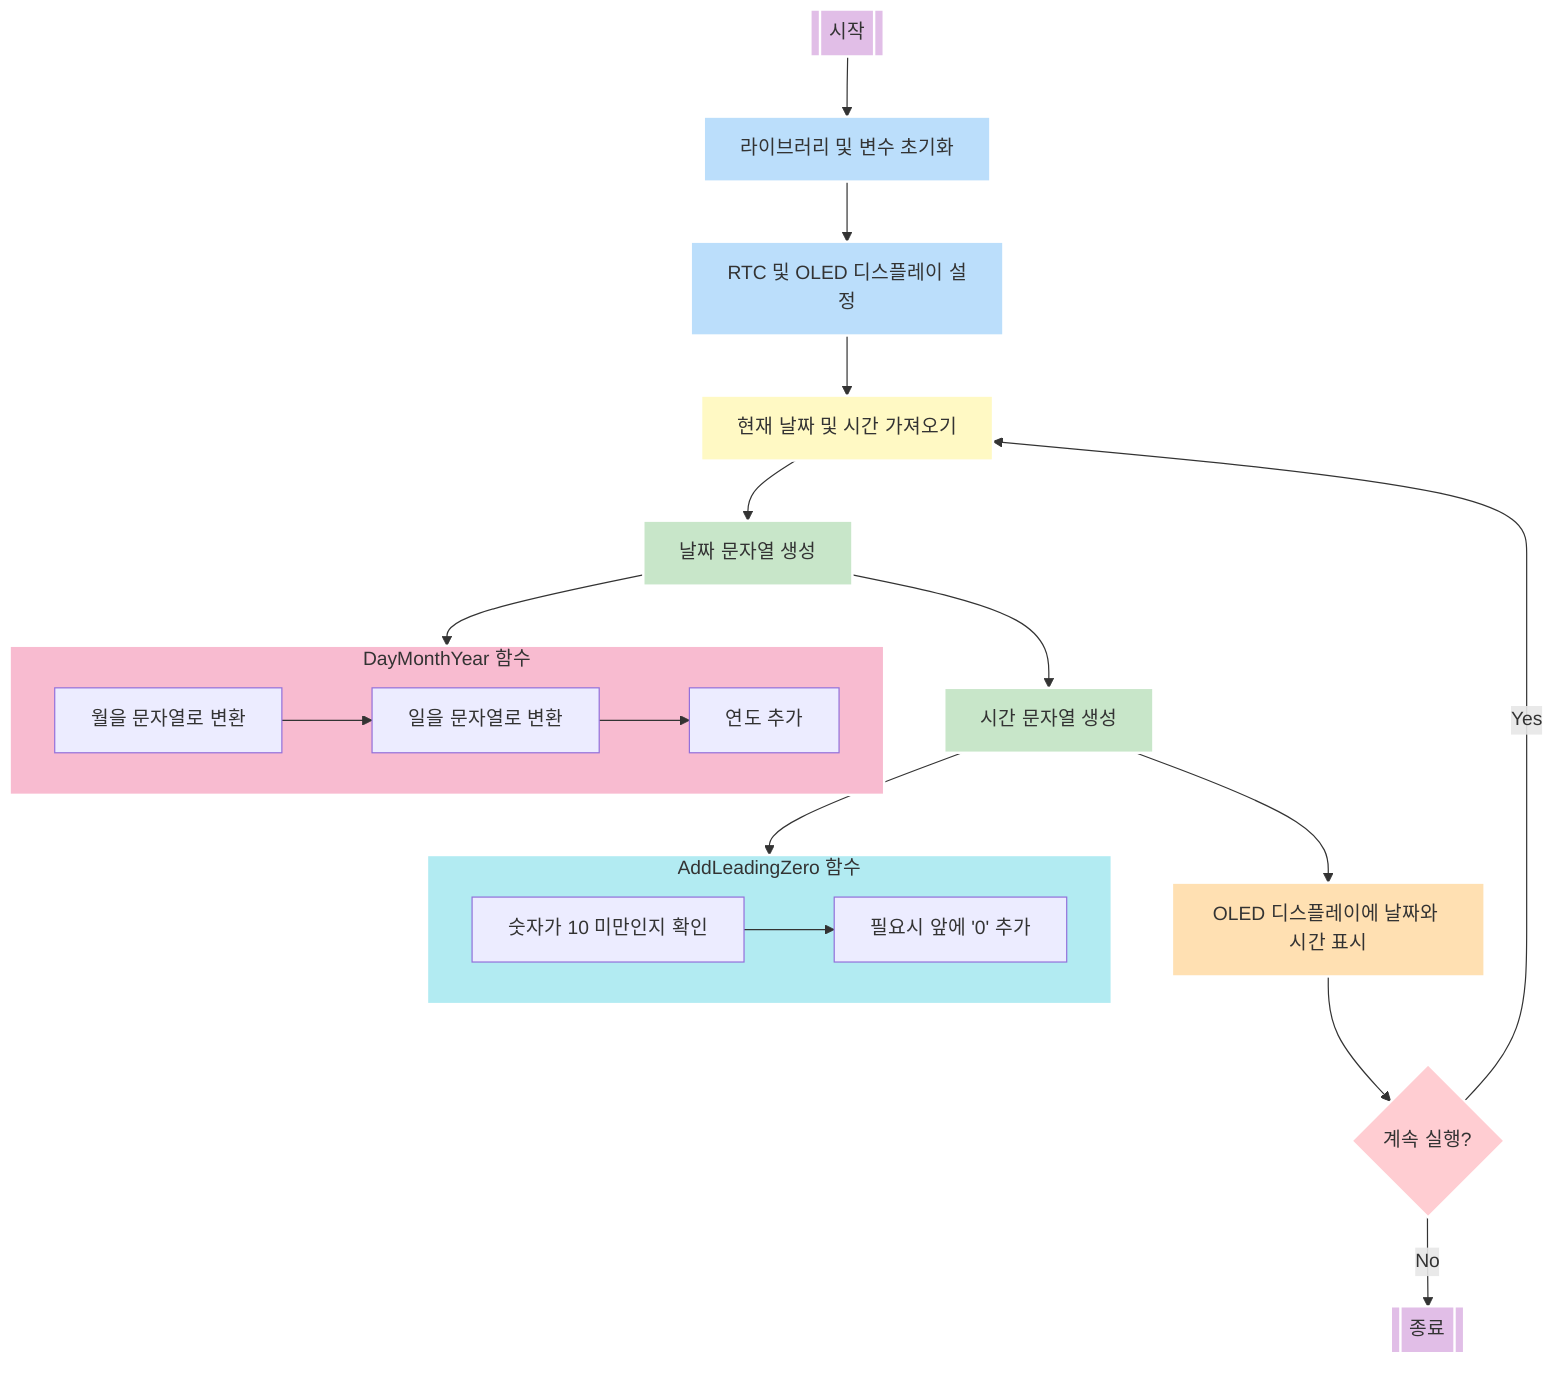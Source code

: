 flowchart TD
    A[["시작"]] --> B["라이브러리 및 변수 초기화"]
    B --> C["RTC 및 OLED 디스플레이 설정"]
    C --> D["현재 날짜 및 시간 가져오기"]
    D --> E["날짜 문자열 생성"]
    E --> F["시간 문자열 생성"]
    F --> G["OLED 디스플레이에 날짜와 시간 표시"]
    G --> H{"계속 실행?"}
    H -->|Yes| D
    H -->|No| I[["종료"]]

    subgraph DayMonthYear ["DayMonthYear 함수"]
    E1["월을 문자열로 변환"]
    E2["일을 문자열로 변환"]
    E3["연도 추가"]
    E1 --> E2 --> E3
    end

    subgraph AddLeadingZero ["AddLeadingZero 함수"]
    F1["숫자가 10 미만인지 확인"]
    F2["필요시 앞에 '0' 추가"]
    F1 --> F2
    end

    E --> DayMonthYear
    F --> AddLeadingZero

    style A fill:#E1BEE7,stroke:#FFFFFF,stroke-width:2px
    style B fill:#BBDEFB,stroke:#FFFFFF,stroke-width:2px
    style C fill:#BBDEFB,stroke:#FFFFFF,stroke-width:2px
    style D fill:#FFF9C4,stroke:#FFFFFF,stroke-width:2px
    style E fill:#C8E6C9,stroke:#FFFFFF,stroke-width:2px
    style F fill:#C8E6C9,stroke:#FFFFFF,stroke-width:2px
    style G fill:#FFE0B2,stroke:#FFFFFF,stroke-width:2px
    style H fill:#FFCDD2,stroke:#FFFFFF,stroke-width:2px
    style I fill:#E1BEE7,stroke:#FFFFFF,stroke-width:2px
    style DayMonthYear fill:#F8BBD0,stroke:#FFFFFF,stroke-width:2px
    style AddLeadingZero fill:#B2EBF2,stroke:#FFFFFF,stroke-width:2px